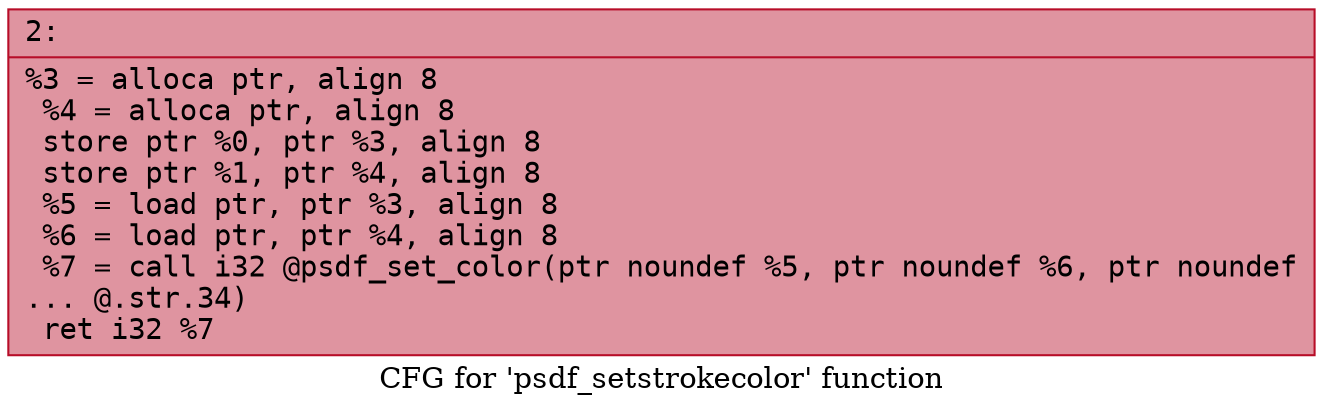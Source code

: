 digraph "CFG for 'psdf_setstrokecolor' function" {
	label="CFG for 'psdf_setstrokecolor' function";

	Node0x600002168d20 [shape=record,color="#b70d28ff", style=filled, fillcolor="#b70d2870" fontname="Courier",label="{2:\l|  %3 = alloca ptr, align 8\l  %4 = alloca ptr, align 8\l  store ptr %0, ptr %3, align 8\l  store ptr %1, ptr %4, align 8\l  %5 = load ptr, ptr %3, align 8\l  %6 = load ptr, ptr %4, align 8\l  %7 = call i32 @psdf_set_color(ptr noundef %5, ptr noundef %6, ptr noundef\l... @.str.34)\l  ret i32 %7\l}"];
}
